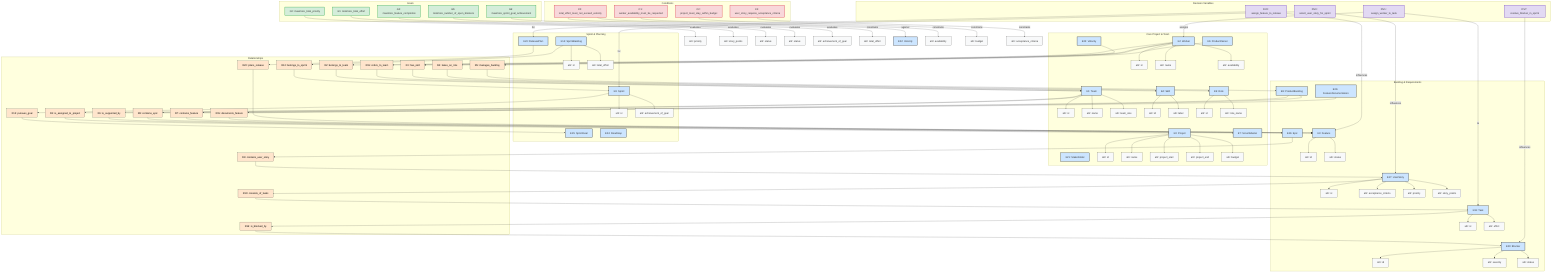 graph TD
    %% ----------------------------------------------------
    %% --- Style Definitions
    %% ----------------------------------------------------
    classDef entity fill:#cce5ff,stroke:#333,stroke-width:2px;
    classDef attribute fill:#f8f9fa,stroke:#333,stroke-width:1px;
    classDef relation fill:#ffe5cc,stroke:#333,stroke-width:1px,color:#000;
    classDef goal fill:#d4edda,stroke:#28a745,stroke-width:2px;
    classDef condition fill:#f8d7da,stroke:#dc3545,stroke-width:2px;
    classDef dv fill:#e2d9f3,stroke:#6f42c1,stroke-width:2px;

    %% ====================================================
    %% === SUBGRAPH: CORE PROJECT & TEAM ENTITIES
    %% ====================================================
    subgraph Core Project & Team
        E0["E0: Project"]:::entity
        E1["E1: Team"]:::entity
        E2["E2: Worker"]:::entity
        E4["E4: Skill"]:::entity
        E5["E5: Role"]:::entity
        E6["E6: ProductOwner"]:::entity
        E7["E7: ScrumMaster"]:::entity
        E21["E21: Stakeholder"]:::entity
        E22["E22: Velocity"]:::entity

        %% Project Attributes
        E0 --> A0_0["attr: id"]; E0 --> A0_1["attr: name"]; E0 --> A0_2["attr: project_start"]; E0 --> A0_3["attr: project_end"]; E0 --> A0_4["attr: budget"];
        %% Team Attributes
        E1 --> A1_0["attr: id"]; E1 --> A1_1["attr: name"]; E1 --> A1_2["attr: team_size"];
        %% Worker Attributes
        E2 --> A2_0["attr: id"]; E2 --> A2_1["attr: name"]; E2 --> A2_6["attr: availability"];
        %% Skill Attributes
        E4 --> A4_0["attr: id"]; E4 --> A4_1["attr: label"];
        %% Role Attributes
        E5 --> A5_0["attr: id"]; E5 --> A5_1["attr: role_name"];
    end

    %% ====================================================
    %% === SUBGRAPH: BACKLOG & REQUIREMENT ENTITIES
    %% ====================================================
    subgraph Backlog & Requirements
        E3["E3: Feature"]:::entity
        E8["E8: ProductBacklog"]:::entity
        E16["E16: Epic"]:::entity
        E17["E17: UserStory"]:::entity
        E18["E18: Task"]:::entity
        E20["E20: Blocker"]:::entity
        E26["E26: FeatureDocumentation"]:::entity

        %% Feature Attributes
        E3 --> A3_0["attr: id"]; E3 --> A3_3["attr: status"];
        %% UserStory Attributes
        E17 --> A17_0["attr: id"]; E17 --> A17_3["attr: acceptance_criteria"]; E17 --> A17_4["attr: priority"]; E17 --> A17_5["attr: story_points"];
        %% Task Attributes
        E18 --> A18_0["attr: id"]; E18 --> A18_4["attr: effort"];
        %% Blocker Attributes
        E20 --> A20_0["attr: id"]; E20 --> A20_3["attr: severity"]; E20 --> A20_4["attr: status"];
    end

    %% ====================================================
    %% === SUBGRAPH: SPRINT & PLANNING ENTITIES
    %% ====================================================
    subgraph Sprint & Planning
        E9["E9: Sprint"]:::entity
        E14["E14: SprintBacklog"]:::entity
        E15["E15: SprintGoal"]:::entity
        E23["E23: ReleasePlan"]:::entity
        E24["E24: Roadmap"]:::entity

        %% Sprint Attributes
        E9 --> A9_0["attr: id"]; E9 --> A9_5["attr: achievement_of_goal"];
        %% SprintBacklog Attributes
        E14 --> A14_0["attr: id"]; E14 --> A14_4["attr: total_effort"];
    end

    %% ====================================================
    %% === RELATIONSHIPS
    %% ====================================================
    subgraph Relationships
        direction LR
        R1["R1: is_assigned_to_project"]:::relation
        R2["R2: belongs_to_team"]:::relation
        R3["R3: has_skill"]:::relation
        R4["R4: takes_on_role"]:::relation
        R5["R5: manages_backlog"]:::relation
        R6["R6: is_supported_by"]:::relation
        R7["R7: contains_feature"]:::relation
        R8["R8: contains_epic"]:::relation
        R9["R9: contains_user_story"]:::relation
        R10["R10: consists_of_tasks"]:::relation
        R12["R12: belongs_to_sprint"]:::relation
        R13["R13: pursues_goal"]:::relation
        R15["R15: documents_feature"]:::relation
        R16["R16: is_blocked_by"]:::relation
        R19["R19: refers_to_team"]:::relation
        R20["R20: plans_release"]:::relation
    end
    E1 --> R1 --> E0; E2 --> R2 --> E1; E2 --> R3 --> E4; E2 --> R4 --> E5;
    E6 --> R5 --> E8; E1 --> R6 --> E7; E8 --> R7 --> E3; E8 --> R8 --> E16;
    E16 --> R9 --> E17; E17 --> R10 --> E18; E14 --> R12 --> E9; E9 --> R13 --> E15;
    E26 --> R15 --> E3; E18 --> R16 --> E20; E22 --> R19 --> E1; E23 --> R20 --> E3;

    %% ====================================================
    %% === DECISION VARIABLES
    %% ====================================================
    subgraph Decision Variables
        DV0["DV0: select_user_story_for_sprint"]:::dv
        DV1["DV1: assign_worker_to_task"]:::dv
        DV2["DV2: assign_feature_to_release"]:::dv
        DV7["DV7: resolve_blocker_in_sprint"]:::dv
    end
    DV0 -- "influences" --> E17; DV0 -- "for" --> E9;
    DV1 -- "assigns" --> E2; DV1 -- "to" --> E18;
    DV2 -- "influences" --> E3; DV2 -- "for" --> E23;
    DV7 -- "influences" --> E20;

    %% ====================================================
    %% === GOALS (OBJECTIVES)
    %% ====================================================
    subgraph Goals
        G0["G0: maximize_total_priority"]:::goal
        G1["G1: minimize_total_effort"]:::goal
        G2["G2: maximize_feature_completion"]:::goal
        G5["G5: minimize_number_of_open_blockers"]:::goal
        G6["G6: maximize_sprint_goal_achievement"]:::goal
    end
    G0 -- "evaluates" --> A17_4_copy["attr: priority"];
    G1 -- "evaluates" --> A17_5_copy["attr: story_points"];
    G2 -- "evaluates" --> A3_3_copy["attr: status"];
    G5 -- "evaluates" --> A20_4_copy["attr: status"];
    G6 -- "evaluates" --> A9_5_copy["attr: achievement_of_goal"];
    class A17_4_copy,A17_5_copy,A3_3_copy,A20_4_copy,A9_5_copy attribute;

    %% ====================================================
    %% === CONDITIONS (CONSTRAINTS)
    %% ====================================================
    subgraph Conditions
        C0["C0: total_effort_must_not_exceed_velocity"]:::condition
        C1["C1: worker_availability_must_be_respected"]:::condition
        C2["C2: project_must_stay_within_budget"]:::condition
        C4["C4: user_story_requires_acceptance_criteria"]:::condition
    end
    C0 -- "constrains" --> A14_4_copy["attr: total_effort"]; C0 -- "against" --> E22_copy["E22: Velocity"];
    C1 -- "constrains" --> A2_6_copy["attr: availability"];
    C2 -- "constrains" --> A0_4_copy["attr: budget"];
    C4 -- "constrains" --> A17_3_copy["attr: acceptance_criteria"];
    class A14_4_copy,E22_copy,A2_6_copy,A0_4_copy,A17_3_copy attribute;
    class E22_copy entity;


    %% ----------------------------------------------------
    %% --- Class Assignments
    %% ----------------------------------------------------
    class E0,E1,E2,E3,E4,E5,E6,E7,E8,E9,E14,E15,E16,E17,E18,E20,E21,E22,E23,E24,E26 entity;
    class A0_0,A0_1,A0_2,A0_3,A0_4,A1_0,A1_1,A1_2,A2_0,A2_1,A2_6,A3_0,A3_3,A4_0,A4_1,A5_0,A5_1,A9_0,A9_5,A14_0,A14_4,A17_0,A17_3,A17_4,A17_5,A18_0,A18_4,A20_0,A20_3,A20_4 attribute;
    class R1,R2,R3,R4,R5,R6,R7,R8,R9,R10,R12,R13,R15,R16,R19,R20 relation;
    class G0,G1,G2,G5,G6 goal;
    class C0,C1,C2,C4 condition;
    class DV0,DV1,DV2,DV7 dv;